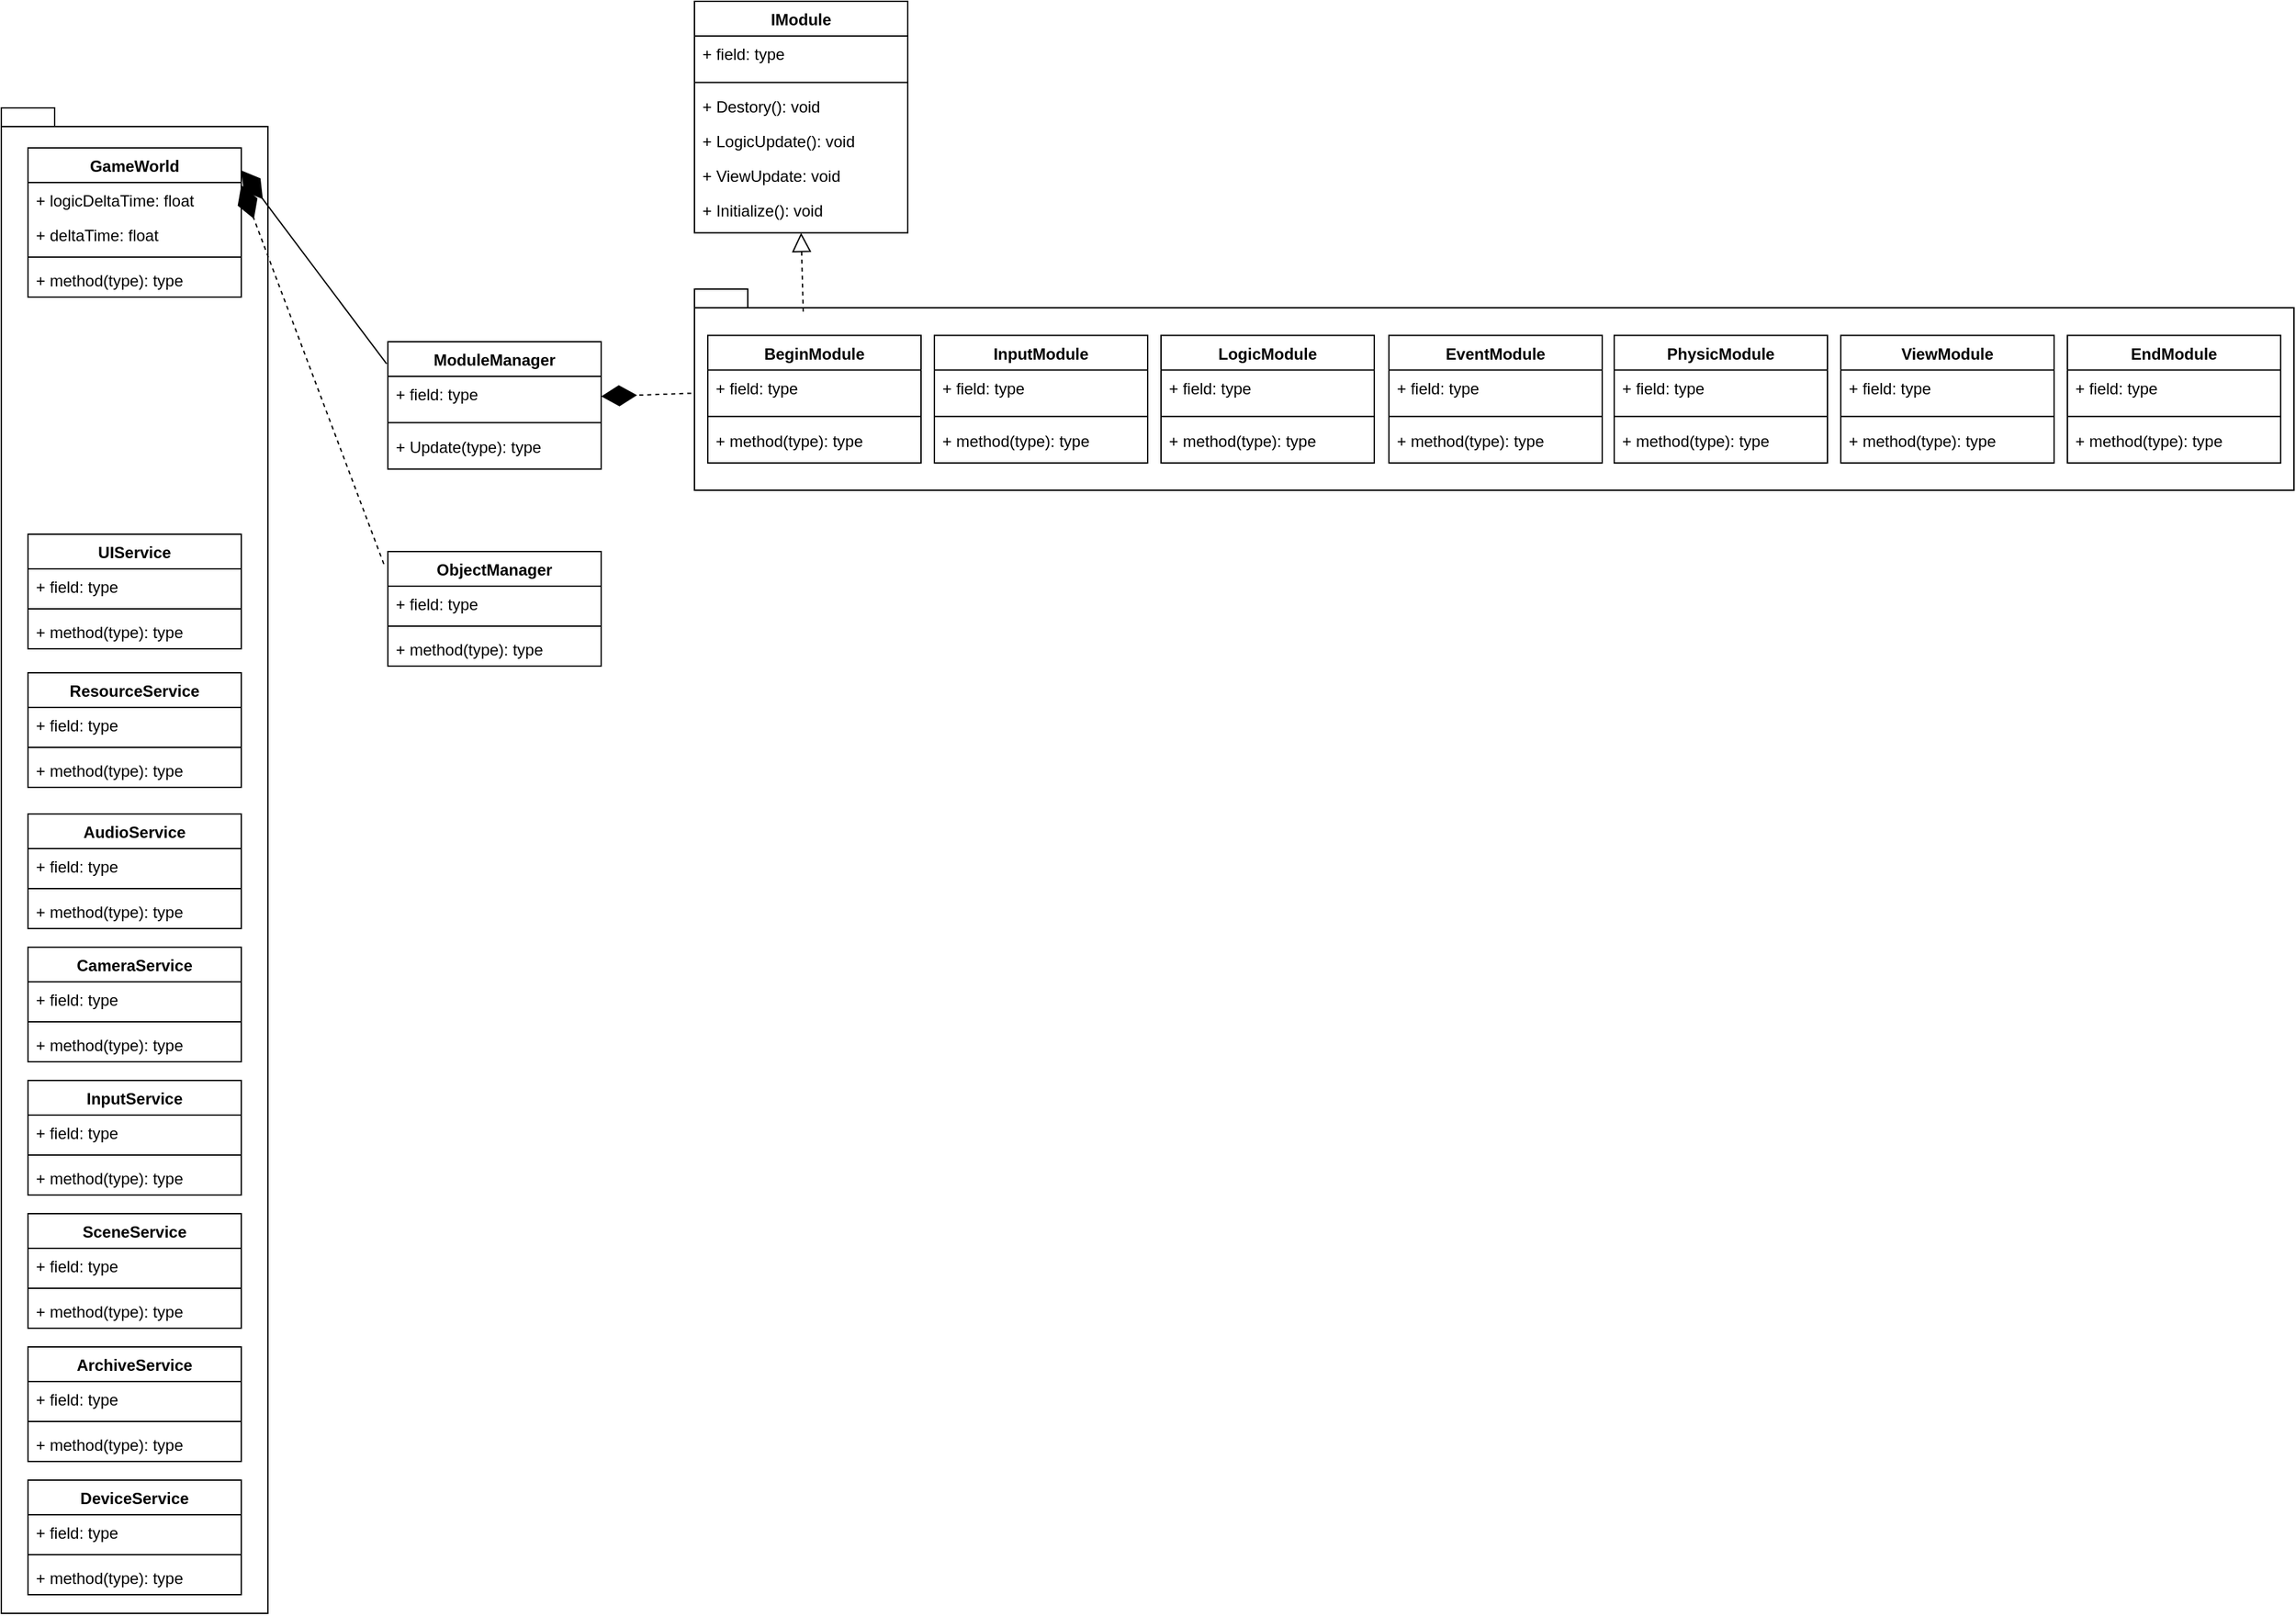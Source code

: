 <mxfile version="14.6.13" type="device"><diagram id="iEIHHadaB9n32EsoNuyt" name="GameWorld"><mxGraphModel dx="1673" dy="2136" grid="1" gridSize="10" guides="1" tooltips="1" connect="1" arrows="1" fold="1" page="1" pageScale="1" pageWidth="827" pageHeight="1169" math="0" shadow="0"><root><mxCell id="0"/><mxCell id="1" parent="0"/><mxCell id="Pd8Lm5WLm6WKQ14WI1pe-105" value="" style="shape=folder;fontStyle=1;spacingTop=10;tabWidth=40;tabHeight=14;tabPosition=left;html=1;" vertex="1" parent="1"><mxGeometry x="40" y="20" width="200" height="1130" as="geometry"/></mxCell><mxCell id="Pd8Lm5WLm6WKQ14WI1pe-8" value="GameWorld" style="swimlane;fontStyle=1;align=center;verticalAlign=top;childLayout=stackLayout;horizontal=1;startSize=26;horizontalStack=0;resizeParent=1;resizeParentMax=0;resizeLast=0;collapsible=1;marginBottom=0;" vertex="1" parent="1"><mxGeometry x="60" y="50" width="160" height="112" as="geometry"/></mxCell><mxCell id="Pd8Lm5WLm6WKQ14WI1pe-147" value="+ logicDeltaTime: float" style="text;strokeColor=none;fillColor=none;align=left;verticalAlign=top;spacingLeft=4;spacingRight=4;overflow=hidden;rotatable=0;points=[[0,0.5],[1,0.5]];portConstraint=eastwest;" vertex="1" parent="Pd8Lm5WLm6WKQ14WI1pe-8"><mxGeometry y="26" width="160" height="26" as="geometry"/></mxCell><mxCell id="Pd8Lm5WLm6WKQ14WI1pe-148" value="+ deltaTime: float" style="text;strokeColor=none;fillColor=none;align=left;verticalAlign=top;spacingLeft=4;spacingRight=4;overflow=hidden;rotatable=0;points=[[0,0.5],[1,0.5]];portConstraint=eastwest;" vertex="1" parent="Pd8Lm5WLm6WKQ14WI1pe-8"><mxGeometry y="52" width="160" height="26" as="geometry"/></mxCell><mxCell id="Pd8Lm5WLm6WKQ14WI1pe-10" value="" style="line;strokeWidth=1;fillColor=none;align=left;verticalAlign=middle;spacingTop=-1;spacingLeft=3;spacingRight=3;rotatable=0;labelPosition=right;points=[];portConstraint=eastwest;" vertex="1" parent="Pd8Lm5WLm6WKQ14WI1pe-8"><mxGeometry y="78" width="160" height="8" as="geometry"/></mxCell><mxCell id="Pd8Lm5WLm6WKQ14WI1pe-11" value="+ method(type): type" style="text;strokeColor=none;fillColor=none;align=left;verticalAlign=top;spacingLeft=4;spacingRight=4;overflow=hidden;rotatable=0;points=[[0,0.5],[1,0.5]];portConstraint=eastwest;" vertex="1" parent="Pd8Lm5WLm6WKQ14WI1pe-8"><mxGeometry y="86" width="160" height="26" as="geometry"/></mxCell><mxCell id="Pd8Lm5WLm6WKQ14WI1pe-23" value="" style="endArrow=diamondThin;endFill=1;endSize=24;html=1;entryX=1;entryY=0.151;entryDx=0;entryDy=0;exitX=-0.006;exitY=0.174;exitDx=0;exitDy=0;entryPerimeter=0;exitPerimeter=0;" edge="1" parent="1" source="Pd8Lm5WLm6WKQ14WI1pe-16" target="Pd8Lm5WLm6WKQ14WI1pe-8"><mxGeometry width="160" relative="1" as="geometry"><mxPoint x="365" y="240" as="sourcePoint"/><mxPoint x="525" y="240" as="targetPoint"/></mxGeometry></mxCell><mxCell id="Pd8Lm5WLm6WKQ14WI1pe-81" value="UIService" style="swimlane;fontStyle=1;align=center;verticalAlign=top;childLayout=stackLayout;horizontal=1;startSize=26;horizontalStack=0;resizeParent=1;resizeParentMax=0;resizeLast=0;collapsible=1;marginBottom=0;" vertex="1" parent="1"><mxGeometry x="60" y="340" width="160" height="86" as="geometry"/></mxCell><mxCell id="Pd8Lm5WLm6WKQ14WI1pe-82" value="+ field: type" style="text;strokeColor=none;fillColor=none;align=left;verticalAlign=top;spacingLeft=4;spacingRight=4;overflow=hidden;rotatable=0;points=[[0,0.5],[1,0.5]];portConstraint=eastwest;" vertex="1" parent="Pd8Lm5WLm6WKQ14WI1pe-81"><mxGeometry y="26" width="160" height="26" as="geometry"/></mxCell><mxCell id="Pd8Lm5WLm6WKQ14WI1pe-83" value="" style="line;strokeWidth=1;fillColor=none;align=left;verticalAlign=middle;spacingTop=-1;spacingLeft=3;spacingRight=3;rotatable=0;labelPosition=right;points=[];portConstraint=eastwest;" vertex="1" parent="Pd8Lm5WLm6WKQ14WI1pe-81"><mxGeometry y="52" width="160" height="8" as="geometry"/></mxCell><mxCell id="Pd8Lm5WLm6WKQ14WI1pe-84" value="+ method(type): type" style="text;strokeColor=none;fillColor=none;align=left;verticalAlign=top;spacingLeft=4;spacingRight=4;overflow=hidden;rotatable=0;points=[[0,0.5],[1,0.5]];portConstraint=eastwest;" vertex="1" parent="Pd8Lm5WLm6WKQ14WI1pe-81"><mxGeometry y="60" width="160" height="26" as="geometry"/></mxCell><mxCell id="Pd8Lm5WLm6WKQ14WI1pe-85" value="ResourceService" style="swimlane;fontStyle=1;align=center;verticalAlign=top;childLayout=stackLayout;horizontal=1;startSize=26;horizontalStack=0;resizeParent=1;resizeParentMax=0;resizeLast=0;collapsible=1;marginBottom=0;" vertex="1" parent="1"><mxGeometry x="60" y="444" width="160" height="86" as="geometry"/></mxCell><mxCell id="Pd8Lm5WLm6WKQ14WI1pe-86" value="+ field: type" style="text;strokeColor=none;fillColor=none;align=left;verticalAlign=top;spacingLeft=4;spacingRight=4;overflow=hidden;rotatable=0;points=[[0,0.5],[1,0.5]];portConstraint=eastwest;" vertex="1" parent="Pd8Lm5WLm6WKQ14WI1pe-85"><mxGeometry y="26" width="160" height="26" as="geometry"/></mxCell><mxCell id="Pd8Lm5WLm6WKQ14WI1pe-87" value="" style="line;strokeWidth=1;fillColor=none;align=left;verticalAlign=middle;spacingTop=-1;spacingLeft=3;spacingRight=3;rotatable=0;labelPosition=right;points=[];portConstraint=eastwest;" vertex="1" parent="Pd8Lm5WLm6WKQ14WI1pe-85"><mxGeometry y="52" width="160" height="8" as="geometry"/></mxCell><mxCell id="Pd8Lm5WLm6WKQ14WI1pe-88" value="+ method(type): type" style="text;strokeColor=none;fillColor=none;align=left;verticalAlign=top;spacingLeft=4;spacingRight=4;overflow=hidden;rotatable=0;points=[[0,0.5],[1,0.5]];portConstraint=eastwest;" vertex="1" parent="Pd8Lm5WLm6WKQ14WI1pe-85"><mxGeometry y="60" width="160" height="26" as="geometry"/></mxCell><mxCell id="Pd8Lm5WLm6WKQ14WI1pe-89" value="AudioService" style="swimlane;fontStyle=1;align=center;verticalAlign=top;childLayout=stackLayout;horizontal=1;startSize=26;horizontalStack=0;resizeParent=1;resizeParentMax=0;resizeLast=0;collapsible=1;marginBottom=0;" vertex="1" parent="1"><mxGeometry x="60" y="550" width="160" height="86" as="geometry"/></mxCell><mxCell id="Pd8Lm5WLm6WKQ14WI1pe-90" value="+ field: type" style="text;strokeColor=none;fillColor=none;align=left;verticalAlign=top;spacingLeft=4;spacingRight=4;overflow=hidden;rotatable=0;points=[[0,0.5],[1,0.5]];portConstraint=eastwest;" vertex="1" parent="Pd8Lm5WLm6WKQ14WI1pe-89"><mxGeometry y="26" width="160" height="26" as="geometry"/></mxCell><mxCell id="Pd8Lm5WLm6WKQ14WI1pe-91" value="" style="line;strokeWidth=1;fillColor=none;align=left;verticalAlign=middle;spacingTop=-1;spacingLeft=3;spacingRight=3;rotatable=0;labelPosition=right;points=[];portConstraint=eastwest;" vertex="1" parent="Pd8Lm5WLm6WKQ14WI1pe-89"><mxGeometry y="52" width="160" height="8" as="geometry"/></mxCell><mxCell id="Pd8Lm5WLm6WKQ14WI1pe-92" value="+ method(type): type" style="text;strokeColor=none;fillColor=none;align=left;verticalAlign=top;spacingLeft=4;spacingRight=4;overflow=hidden;rotatable=0;points=[[0,0.5],[1,0.5]];portConstraint=eastwest;" vertex="1" parent="Pd8Lm5WLm6WKQ14WI1pe-89"><mxGeometry y="60" width="160" height="26" as="geometry"/></mxCell><mxCell id="Pd8Lm5WLm6WKQ14WI1pe-93" value="CameraService" style="swimlane;fontStyle=1;align=center;verticalAlign=top;childLayout=stackLayout;horizontal=1;startSize=26;horizontalStack=0;resizeParent=1;resizeParentMax=0;resizeLast=0;collapsible=1;marginBottom=0;" vertex="1" parent="1"><mxGeometry x="60" y="650" width="160" height="86" as="geometry"/></mxCell><mxCell id="Pd8Lm5WLm6WKQ14WI1pe-94" value="+ field: type" style="text;strokeColor=none;fillColor=none;align=left;verticalAlign=top;spacingLeft=4;spacingRight=4;overflow=hidden;rotatable=0;points=[[0,0.5],[1,0.5]];portConstraint=eastwest;" vertex="1" parent="Pd8Lm5WLm6WKQ14WI1pe-93"><mxGeometry y="26" width="160" height="26" as="geometry"/></mxCell><mxCell id="Pd8Lm5WLm6WKQ14WI1pe-95" value="" style="line;strokeWidth=1;fillColor=none;align=left;verticalAlign=middle;spacingTop=-1;spacingLeft=3;spacingRight=3;rotatable=0;labelPosition=right;points=[];portConstraint=eastwest;" vertex="1" parent="Pd8Lm5WLm6WKQ14WI1pe-93"><mxGeometry y="52" width="160" height="8" as="geometry"/></mxCell><mxCell id="Pd8Lm5WLm6WKQ14WI1pe-96" value="+ method(type): type" style="text;strokeColor=none;fillColor=none;align=left;verticalAlign=top;spacingLeft=4;spacingRight=4;overflow=hidden;rotatable=0;points=[[0,0.5],[1,0.5]];portConstraint=eastwest;" vertex="1" parent="Pd8Lm5WLm6WKQ14WI1pe-93"><mxGeometry y="60" width="160" height="26" as="geometry"/></mxCell><mxCell id="Pd8Lm5WLm6WKQ14WI1pe-97" value="InputService" style="swimlane;fontStyle=1;align=center;verticalAlign=top;childLayout=stackLayout;horizontal=1;startSize=26;horizontalStack=0;resizeParent=1;resizeParentMax=0;resizeLast=0;collapsible=1;marginBottom=0;" vertex="1" parent="1"><mxGeometry x="60" y="750" width="160" height="86" as="geometry"/></mxCell><mxCell id="Pd8Lm5WLm6WKQ14WI1pe-98" value="+ field: type" style="text;strokeColor=none;fillColor=none;align=left;verticalAlign=top;spacingLeft=4;spacingRight=4;overflow=hidden;rotatable=0;points=[[0,0.5],[1,0.5]];portConstraint=eastwest;" vertex="1" parent="Pd8Lm5WLm6WKQ14WI1pe-97"><mxGeometry y="26" width="160" height="26" as="geometry"/></mxCell><mxCell id="Pd8Lm5WLm6WKQ14WI1pe-99" value="" style="line;strokeWidth=1;fillColor=none;align=left;verticalAlign=middle;spacingTop=-1;spacingLeft=3;spacingRight=3;rotatable=0;labelPosition=right;points=[];portConstraint=eastwest;" vertex="1" parent="Pd8Lm5WLm6WKQ14WI1pe-97"><mxGeometry y="52" width="160" height="8" as="geometry"/></mxCell><mxCell id="Pd8Lm5WLm6WKQ14WI1pe-100" value="+ method(type): type" style="text;strokeColor=none;fillColor=none;align=left;verticalAlign=top;spacingLeft=4;spacingRight=4;overflow=hidden;rotatable=0;points=[[0,0.5],[1,0.5]];portConstraint=eastwest;" vertex="1" parent="Pd8Lm5WLm6WKQ14WI1pe-97"><mxGeometry y="60" width="160" height="26" as="geometry"/></mxCell><mxCell id="Pd8Lm5WLm6WKQ14WI1pe-101" value="SceneService" style="swimlane;fontStyle=1;align=center;verticalAlign=top;childLayout=stackLayout;horizontal=1;startSize=26;horizontalStack=0;resizeParent=1;resizeParentMax=0;resizeLast=0;collapsible=1;marginBottom=0;" vertex="1" parent="1"><mxGeometry x="60" y="850" width="160" height="86" as="geometry"/></mxCell><mxCell id="Pd8Lm5WLm6WKQ14WI1pe-102" value="+ field: type" style="text;strokeColor=none;fillColor=none;align=left;verticalAlign=top;spacingLeft=4;spacingRight=4;overflow=hidden;rotatable=0;points=[[0,0.5],[1,0.5]];portConstraint=eastwest;" vertex="1" parent="Pd8Lm5WLm6WKQ14WI1pe-101"><mxGeometry y="26" width="160" height="26" as="geometry"/></mxCell><mxCell id="Pd8Lm5WLm6WKQ14WI1pe-103" value="" style="line;strokeWidth=1;fillColor=none;align=left;verticalAlign=middle;spacingTop=-1;spacingLeft=3;spacingRight=3;rotatable=0;labelPosition=right;points=[];portConstraint=eastwest;" vertex="1" parent="Pd8Lm5WLm6WKQ14WI1pe-101"><mxGeometry y="52" width="160" height="8" as="geometry"/></mxCell><mxCell id="Pd8Lm5WLm6WKQ14WI1pe-104" value="+ method(type): type" style="text;strokeColor=none;fillColor=none;align=left;verticalAlign=top;spacingLeft=4;spacingRight=4;overflow=hidden;rotatable=0;points=[[0,0.5],[1,0.5]];portConstraint=eastwest;" vertex="1" parent="Pd8Lm5WLm6WKQ14WI1pe-101"><mxGeometry y="60" width="160" height="26" as="geometry"/></mxCell><mxCell id="Pd8Lm5WLm6WKQ14WI1pe-106" value="ArchiveService" style="swimlane;fontStyle=1;align=center;verticalAlign=top;childLayout=stackLayout;horizontal=1;startSize=26;horizontalStack=0;resizeParent=1;resizeParentMax=0;resizeLast=0;collapsible=1;marginBottom=0;" vertex="1" parent="1"><mxGeometry x="60" y="950" width="160" height="86" as="geometry"/></mxCell><mxCell id="Pd8Lm5WLm6WKQ14WI1pe-107" value="+ field: type" style="text;strokeColor=none;fillColor=none;align=left;verticalAlign=top;spacingLeft=4;spacingRight=4;overflow=hidden;rotatable=0;points=[[0,0.5],[1,0.5]];portConstraint=eastwest;" vertex="1" parent="Pd8Lm5WLm6WKQ14WI1pe-106"><mxGeometry y="26" width="160" height="26" as="geometry"/></mxCell><mxCell id="Pd8Lm5WLm6WKQ14WI1pe-108" value="" style="line;strokeWidth=1;fillColor=none;align=left;verticalAlign=middle;spacingTop=-1;spacingLeft=3;spacingRight=3;rotatable=0;labelPosition=right;points=[];portConstraint=eastwest;" vertex="1" parent="Pd8Lm5WLm6WKQ14WI1pe-106"><mxGeometry y="52" width="160" height="8" as="geometry"/></mxCell><mxCell id="Pd8Lm5WLm6WKQ14WI1pe-109" value="+ method(type): type" style="text;strokeColor=none;fillColor=none;align=left;verticalAlign=top;spacingLeft=4;spacingRight=4;overflow=hidden;rotatable=0;points=[[0,0.5],[1,0.5]];portConstraint=eastwest;" vertex="1" parent="Pd8Lm5WLm6WKQ14WI1pe-106"><mxGeometry y="60" width="160" height="26" as="geometry"/></mxCell><mxCell id="Pd8Lm5WLm6WKQ14WI1pe-110" value="DeviceService" style="swimlane;fontStyle=1;align=center;verticalAlign=top;childLayout=stackLayout;horizontal=1;startSize=26;horizontalStack=0;resizeParent=1;resizeParentMax=0;resizeLast=0;collapsible=1;marginBottom=0;" vertex="1" parent="1"><mxGeometry x="60" y="1050" width="160" height="86" as="geometry"/></mxCell><mxCell id="Pd8Lm5WLm6WKQ14WI1pe-111" value="+ field: type" style="text;strokeColor=none;fillColor=none;align=left;verticalAlign=top;spacingLeft=4;spacingRight=4;overflow=hidden;rotatable=0;points=[[0,0.5],[1,0.5]];portConstraint=eastwest;" vertex="1" parent="Pd8Lm5WLm6WKQ14WI1pe-110"><mxGeometry y="26" width="160" height="26" as="geometry"/></mxCell><mxCell id="Pd8Lm5WLm6WKQ14WI1pe-112" value="" style="line;strokeWidth=1;fillColor=none;align=left;verticalAlign=middle;spacingTop=-1;spacingLeft=3;spacingRight=3;rotatable=0;labelPosition=right;points=[];portConstraint=eastwest;" vertex="1" parent="Pd8Lm5WLm6WKQ14WI1pe-110"><mxGeometry y="52" width="160" height="8" as="geometry"/></mxCell><mxCell id="Pd8Lm5WLm6WKQ14WI1pe-113" value="+ method(type): type" style="text;strokeColor=none;fillColor=none;align=left;verticalAlign=top;spacingLeft=4;spacingRight=4;overflow=hidden;rotatable=0;points=[[0,0.5],[1,0.5]];portConstraint=eastwest;" vertex="1" parent="Pd8Lm5WLm6WKQ14WI1pe-110"><mxGeometry y="60" width="160" height="26" as="geometry"/></mxCell><mxCell id="Pd8Lm5WLm6WKQ14WI1pe-133" value="" style="group" vertex="1" connectable="0" parent="1"><mxGeometry x="330" y="20" width="1430" height="287" as="geometry"/></mxCell><mxCell id="Pd8Lm5WLm6WKQ14WI1pe-16" value="ModuleManager" style="swimlane;fontStyle=1;align=center;verticalAlign=top;childLayout=stackLayout;horizontal=1;startSize=26;horizontalStack=0;resizeParent=1;resizeParentMax=0;resizeLast=0;collapsible=1;marginBottom=0;" vertex="1" parent="Pd8Lm5WLm6WKQ14WI1pe-133"><mxGeometry y="175.453" width="160" height="95.717" as="geometry"/></mxCell><mxCell id="Pd8Lm5WLm6WKQ14WI1pe-17" value="+ field: type" style="text;strokeColor=none;fillColor=none;align=left;verticalAlign=top;spacingLeft=4;spacingRight=4;overflow=hidden;rotatable=0;points=[[0,0.5],[1,0.5]];portConstraint=eastwest;" vertex="1" parent="Pd8Lm5WLm6WKQ14WI1pe-16"><mxGeometry y="26" width="160" height="30.211" as="geometry"/></mxCell><mxCell id="Pd8Lm5WLm6WKQ14WI1pe-18" value="" style="line;strokeWidth=1;fillColor=none;align=left;verticalAlign=middle;spacingTop=-1;spacingLeft=3;spacingRight=3;rotatable=0;labelPosition=right;points=[];portConstraint=eastwest;" vertex="1" parent="Pd8Lm5WLm6WKQ14WI1pe-16"><mxGeometry y="56.211" width="160" height="9.296" as="geometry"/></mxCell><mxCell id="Pd8Lm5WLm6WKQ14WI1pe-19" value="+ Update(type): type" style="text;strokeColor=none;fillColor=none;align=left;verticalAlign=top;spacingLeft=4;spacingRight=4;overflow=hidden;rotatable=0;points=[[0,0.5],[1,0.5]];portConstraint=eastwest;" vertex="1" parent="Pd8Lm5WLm6WKQ14WI1pe-16"><mxGeometry y="65.506" width="160" height="30.211" as="geometry"/></mxCell><mxCell id="Pd8Lm5WLm6WKQ14WI1pe-131" value="" style="group" vertex="1" connectable="0" parent="Pd8Lm5WLm6WKQ14WI1pe-133"><mxGeometry x="230" width="1200" height="287" as="geometry"/></mxCell><mxCell id="Pd8Lm5WLm6WKQ14WI1pe-72" value="" style="shape=folder;fontStyle=1;spacingTop=10;tabWidth=40;tabHeight=14;tabPosition=left;html=1;" vertex="1" parent="Pd8Lm5WLm6WKQ14WI1pe-131"><mxGeometry y="135.947" width="1200" height="151.053" as="geometry"/></mxCell><mxCell id="Pd8Lm5WLm6WKQ14WI1pe-36" value="LogicModule" style="swimlane;fontStyle=1;align=center;verticalAlign=top;childLayout=stackLayout;horizontal=1;startSize=26;horizontalStack=0;resizeParent=1;resizeParentMax=0;resizeLast=0;collapsible=1;marginBottom=0;" vertex="1" parent="Pd8Lm5WLm6WKQ14WI1pe-131"><mxGeometry x="350" y="170.806" width="160" height="95.717" as="geometry"/></mxCell><mxCell id="Pd8Lm5WLm6WKQ14WI1pe-37" value="+ field: type" style="text;strokeColor=none;fillColor=none;align=left;verticalAlign=top;spacingLeft=4;spacingRight=4;overflow=hidden;rotatable=0;points=[[0,0.5],[1,0.5]];portConstraint=eastwest;" vertex="1" parent="Pd8Lm5WLm6WKQ14WI1pe-36"><mxGeometry y="26" width="160" height="30.211" as="geometry"/></mxCell><mxCell id="Pd8Lm5WLm6WKQ14WI1pe-38" value="" style="line;strokeWidth=1;fillColor=none;align=left;verticalAlign=middle;spacingTop=-1;spacingLeft=3;spacingRight=3;rotatable=0;labelPosition=right;points=[];portConstraint=eastwest;" vertex="1" parent="Pd8Lm5WLm6WKQ14WI1pe-36"><mxGeometry y="56.211" width="160" height="9.296" as="geometry"/></mxCell><mxCell id="Pd8Lm5WLm6WKQ14WI1pe-39" value="+ method(type): type" style="text;strokeColor=none;fillColor=none;align=left;verticalAlign=top;spacingLeft=4;spacingRight=4;overflow=hidden;rotatable=0;points=[[0,0.5],[1,0.5]];portConstraint=eastwest;" vertex="1" parent="Pd8Lm5WLm6WKQ14WI1pe-36"><mxGeometry y="65.506" width="160" height="30.211" as="geometry"/></mxCell><mxCell id="Pd8Lm5WLm6WKQ14WI1pe-40" value="InputModule" style="swimlane;fontStyle=1;align=center;verticalAlign=top;childLayout=stackLayout;horizontal=1;startSize=26;horizontalStack=0;resizeParent=1;resizeParentMax=0;resizeLast=0;collapsible=1;marginBottom=0;" vertex="1" parent="Pd8Lm5WLm6WKQ14WI1pe-131"><mxGeometry x="180" y="170.806" width="160" height="95.717" as="geometry"/></mxCell><mxCell id="Pd8Lm5WLm6WKQ14WI1pe-41" value="+ field: type" style="text;strokeColor=none;fillColor=none;align=left;verticalAlign=top;spacingLeft=4;spacingRight=4;overflow=hidden;rotatable=0;points=[[0,0.5],[1,0.5]];portConstraint=eastwest;" vertex="1" parent="Pd8Lm5WLm6WKQ14WI1pe-40"><mxGeometry y="26" width="160" height="30.211" as="geometry"/></mxCell><mxCell id="Pd8Lm5WLm6WKQ14WI1pe-42" value="" style="line;strokeWidth=1;fillColor=none;align=left;verticalAlign=middle;spacingTop=-1;spacingLeft=3;spacingRight=3;rotatable=0;labelPosition=right;points=[];portConstraint=eastwest;" vertex="1" parent="Pd8Lm5WLm6WKQ14WI1pe-40"><mxGeometry y="56.211" width="160" height="9.296" as="geometry"/></mxCell><mxCell id="Pd8Lm5WLm6WKQ14WI1pe-43" value="+ method(type): type" style="text;strokeColor=none;fillColor=none;align=left;verticalAlign=top;spacingLeft=4;spacingRight=4;overflow=hidden;rotatable=0;points=[[0,0.5],[1,0.5]];portConstraint=eastwest;" vertex="1" parent="Pd8Lm5WLm6WKQ14WI1pe-40"><mxGeometry y="65.506" width="160" height="30.211" as="geometry"/></mxCell><mxCell id="Pd8Lm5WLm6WKQ14WI1pe-44" value="EventModule" style="swimlane;fontStyle=1;align=center;verticalAlign=top;childLayout=stackLayout;horizontal=1;startSize=26;horizontalStack=0;resizeParent=1;resizeParentMax=0;resizeLast=0;collapsible=1;marginBottom=0;" vertex="1" parent="Pd8Lm5WLm6WKQ14WI1pe-131"><mxGeometry x="521" y="170.806" width="160" height="95.717" as="geometry"/></mxCell><mxCell id="Pd8Lm5WLm6WKQ14WI1pe-45" value="+ field: type" style="text;strokeColor=none;fillColor=none;align=left;verticalAlign=top;spacingLeft=4;spacingRight=4;overflow=hidden;rotatable=0;points=[[0,0.5],[1,0.5]];portConstraint=eastwest;" vertex="1" parent="Pd8Lm5WLm6WKQ14WI1pe-44"><mxGeometry y="26" width="160" height="30.211" as="geometry"/></mxCell><mxCell id="Pd8Lm5WLm6WKQ14WI1pe-46" value="" style="line;strokeWidth=1;fillColor=none;align=left;verticalAlign=middle;spacingTop=-1;spacingLeft=3;spacingRight=3;rotatable=0;labelPosition=right;points=[];portConstraint=eastwest;" vertex="1" parent="Pd8Lm5WLm6WKQ14WI1pe-44"><mxGeometry y="56.211" width="160" height="9.296" as="geometry"/></mxCell><mxCell id="Pd8Lm5WLm6WKQ14WI1pe-47" value="+ method(type): type" style="text;strokeColor=none;fillColor=none;align=left;verticalAlign=top;spacingLeft=4;spacingRight=4;overflow=hidden;rotatable=0;points=[[0,0.5],[1,0.5]];portConstraint=eastwest;" vertex="1" parent="Pd8Lm5WLm6WKQ14WI1pe-44"><mxGeometry y="65.506" width="160" height="30.211" as="geometry"/></mxCell><mxCell id="Pd8Lm5WLm6WKQ14WI1pe-48" value="ViewModule" style="swimlane;fontStyle=1;align=center;verticalAlign=top;childLayout=stackLayout;horizontal=1;startSize=26;horizontalStack=0;resizeParent=1;resizeParentMax=0;resizeLast=0;collapsible=1;marginBottom=0;" vertex="1" parent="Pd8Lm5WLm6WKQ14WI1pe-131"><mxGeometry x="860" y="170.806" width="160" height="95.717" as="geometry"/></mxCell><mxCell id="Pd8Lm5WLm6WKQ14WI1pe-49" value="+ field: type" style="text;strokeColor=none;fillColor=none;align=left;verticalAlign=top;spacingLeft=4;spacingRight=4;overflow=hidden;rotatable=0;points=[[0,0.5],[1,0.5]];portConstraint=eastwest;" vertex="1" parent="Pd8Lm5WLm6WKQ14WI1pe-48"><mxGeometry y="26" width="160" height="30.211" as="geometry"/></mxCell><mxCell id="Pd8Lm5WLm6WKQ14WI1pe-50" value="" style="line;strokeWidth=1;fillColor=none;align=left;verticalAlign=middle;spacingTop=-1;spacingLeft=3;spacingRight=3;rotatable=0;labelPosition=right;points=[];portConstraint=eastwest;" vertex="1" parent="Pd8Lm5WLm6WKQ14WI1pe-48"><mxGeometry y="56.211" width="160" height="9.296" as="geometry"/></mxCell><mxCell id="Pd8Lm5WLm6WKQ14WI1pe-51" value="+ method(type): type" style="text;strokeColor=none;fillColor=none;align=left;verticalAlign=top;spacingLeft=4;spacingRight=4;overflow=hidden;rotatable=0;points=[[0,0.5],[1,0.5]];portConstraint=eastwest;" vertex="1" parent="Pd8Lm5WLm6WKQ14WI1pe-48"><mxGeometry y="65.506" width="160" height="30.211" as="geometry"/></mxCell><mxCell id="Pd8Lm5WLm6WKQ14WI1pe-52" value="PhysicModule" style="swimlane;fontStyle=1;align=center;verticalAlign=top;childLayout=stackLayout;horizontal=1;startSize=26;horizontalStack=0;resizeParent=1;resizeParentMax=0;resizeLast=0;collapsible=1;marginBottom=0;" vertex="1" parent="Pd8Lm5WLm6WKQ14WI1pe-131"><mxGeometry x="690" y="170.806" width="160" height="95.717" as="geometry"/></mxCell><mxCell id="Pd8Lm5WLm6WKQ14WI1pe-53" value="+ field: type" style="text;strokeColor=none;fillColor=none;align=left;verticalAlign=top;spacingLeft=4;spacingRight=4;overflow=hidden;rotatable=0;points=[[0,0.5],[1,0.5]];portConstraint=eastwest;" vertex="1" parent="Pd8Lm5WLm6WKQ14WI1pe-52"><mxGeometry y="26" width="160" height="30.211" as="geometry"/></mxCell><mxCell id="Pd8Lm5WLm6WKQ14WI1pe-54" value="" style="line;strokeWidth=1;fillColor=none;align=left;verticalAlign=middle;spacingTop=-1;spacingLeft=3;spacingRight=3;rotatable=0;labelPosition=right;points=[];portConstraint=eastwest;" vertex="1" parent="Pd8Lm5WLm6WKQ14WI1pe-52"><mxGeometry y="56.211" width="160" height="9.296" as="geometry"/></mxCell><mxCell id="Pd8Lm5WLm6WKQ14WI1pe-55" value="+ method(type): type" style="text;strokeColor=none;fillColor=none;align=left;verticalAlign=top;spacingLeft=4;spacingRight=4;overflow=hidden;rotatable=0;points=[[0,0.5],[1,0.5]];portConstraint=eastwest;" vertex="1" parent="Pd8Lm5WLm6WKQ14WI1pe-52"><mxGeometry y="65.506" width="160" height="30.211" as="geometry"/></mxCell><mxCell id="Pd8Lm5WLm6WKQ14WI1pe-122" value="BeginModule" style="swimlane;fontStyle=1;align=center;verticalAlign=top;childLayout=stackLayout;horizontal=1;startSize=26;horizontalStack=0;resizeParent=1;resizeParentMax=0;resizeLast=0;collapsible=1;marginBottom=0;" vertex="1" parent="Pd8Lm5WLm6WKQ14WI1pe-131"><mxGeometry x="10" y="170.806" width="160" height="95.717" as="geometry"/></mxCell><mxCell id="Pd8Lm5WLm6WKQ14WI1pe-123" value="+ field: type" style="text;strokeColor=none;fillColor=none;align=left;verticalAlign=top;spacingLeft=4;spacingRight=4;overflow=hidden;rotatable=0;points=[[0,0.5],[1,0.5]];portConstraint=eastwest;" vertex="1" parent="Pd8Lm5WLm6WKQ14WI1pe-122"><mxGeometry y="26" width="160" height="30.211" as="geometry"/></mxCell><mxCell id="Pd8Lm5WLm6WKQ14WI1pe-124" value="" style="line;strokeWidth=1;fillColor=none;align=left;verticalAlign=middle;spacingTop=-1;spacingLeft=3;spacingRight=3;rotatable=0;labelPosition=right;points=[];portConstraint=eastwest;" vertex="1" parent="Pd8Lm5WLm6WKQ14WI1pe-122"><mxGeometry y="56.211" width="160" height="9.296" as="geometry"/></mxCell><mxCell id="Pd8Lm5WLm6WKQ14WI1pe-125" value="+ method(type): type" style="text;strokeColor=none;fillColor=none;align=left;verticalAlign=top;spacingLeft=4;spacingRight=4;overflow=hidden;rotatable=0;points=[[0,0.5],[1,0.5]];portConstraint=eastwest;" vertex="1" parent="Pd8Lm5WLm6WKQ14WI1pe-122"><mxGeometry y="65.506" width="160" height="30.211" as="geometry"/></mxCell><mxCell id="Pd8Lm5WLm6WKQ14WI1pe-127" value="EndModule" style="swimlane;fontStyle=1;align=center;verticalAlign=top;childLayout=stackLayout;horizontal=1;startSize=26;horizontalStack=0;resizeParent=1;resizeParentMax=0;resizeLast=0;collapsible=1;marginBottom=0;" vertex="1" parent="Pd8Lm5WLm6WKQ14WI1pe-131"><mxGeometry x="1030" y="170.806" width="160" height="95.717" as="geometry"/></mxCell><mxCell id="Pd8Lm5WLm6WKQ14WI1pe-128" value="+ field: type" style="text;strokeColor=none;fillColor=none;align=left;verticalAlign=top;spacingLeft=4;spacingRight=4;overflow=hidden;rotatable=0;points=[[0,0.5],[1,0.5]];portConstraint=eastwest;" vertex="1" parent="Pd8Lm5WLm6WKQ14WI1pe-127"><mxGeometry y="26" width="160" height="30.211" as="geometry"/></mxCell><mxCell id="Pd8Lm5WLm6WKQ14WI1pe-129" value="" style="line;strokeWidth=1;fillColor=none;align=left;verticalAlign=middle;spacingTop=-1;spacingLeft=3;spacingRight=3;rotatable=0;labelPosition=right;points=[];portConstraint=eastwest;" vertex="1" parent="Pd8Lm5WLm6WKQ14WI1pe-127"><mxGeometry y="56.211" width="160" height="9.296" as="geometry"/></mxCell><mxCell id="Pd8Lm5WLm6WKQ14WI1pe-130" value="+ method(type): type" style="text;strokeColor=none;fillColor=none;align=left;verticalAlign=top;spacingLeft=4;spacingRight=4;overflow=hidden;rotatable=0;points=[[0,0.5],[1,0.5]];portConstraint=eastwest;" vertex="1" parent="Pd8Lm5WLm6WKQ14WI1pe-127"><mxGeometry y="65.506" width="160" height="30.211" as="geometry"/></mxCell><mxCell id="Pd8Lm5WLm6WKQ14WI1pe-79" value="" style="endArrow=diamondThin;endFill=1;endSize=24;html=1;dashed=1;exitX=-0.002;exitY=0.518;exitDx=0;exitDy=0;exitPerimeter=0;entryX=1;entryY=0.5;entryDx=0;entryDy=0;" edge="1" parent="Pd8Lm5WLm6WKQ14WI1pe-133" source="Pd8Lm5WLm6WKQ14WI1pe-72" target="Pd8Lm5WLm6WKQ14WI1pe-17"><mxGeometry width="160" relative="1" as="geometry"><mxPoint x="560" y="302.105" as="sourcePoint"/><mxPoint x="720" y="302.105" as="targetPoint"/></mxGeometry></mxCell><mxCell id="Pd8Lm5WLm6WKQ14WI1pe-138" value="ObjectManager" style="swimlane;fontStyle=1;align=center;verticalAlign=top;childLayout=stackLayout;horizontal=1;startSize=26;horizontalStack=0;resizeParent=1;resizeParentMax=0;resizeLast=0;collapsible=1;marginBottom=0;" vertex="1" parent="1"><mxGeometry x="330" y="353" width="160" height="86" as="geometry"/></mxCell><mxCell id="Pd8Lm5WLm6WKQ14WI1pe-139" value="+ field: type" style="text;strokeColor=none;fillColor=none;align=left;verticalAlign=top;spacingLeft=4;spacingRight=4;overflow=hidden;rotatable=0;points=[[0,0.5],[1,0.5]];portConstraint=eastwest;" vertex="1" parent="Pd8Lm5WLm6WKQ14WI1pe-138"><mxGeometry y="26" width="160" height="26" as="geometry"/></mxCell><mxCell id="Pd8Lm5WLm6WKQ14WI1pe-140" value="" style="line;strokeWidth=1;fillColor=none;align=left;verticalAlign=middle;spacingTop=-1;spacingLeft=3;spacingRight=3;rotatable=0;labelPosition=right;points=[];portConstraint=eastwest;" vertex="1" parent="Pd8Lm5WLm6WKQ14WI1pe-138"><mxGeometry y="52" width="160" height="8" as="geometry"/></mxCell><mxCell id="Pd8Lm5WLm6WKQ14WI1pe-141" value="+ method(type): type" style="text;strokeColor=none;fillColor=none;align=left;verticalAlign=top;spacingLeft=4;spacingRight=4;overflow=hidden;rotatable=0;points=[[0,0.5],[1,0.5]];portConstraint=eastwest;" vertex="1" parent="Pd8Lm5WLm6WKQ14WI1pe-138"><mxGeometry y="60" width="160" height="26" as="geometry"/></mxCell><mxCell id="Pd8Lm5WLm6WKQ14WI1pe-142" value="" style="endArrow=diamondThin;endFill=1;endSize=24;html=1;dashed=1;exitX=-0.019;exitY=0.109;exitDx=0;exitDy=0;exitPerimeter=0;entryX=1;entryY=0.25;entryDx=0;entryDy=0;" edge="1" parent="1" source="Pd8Lm5WLm6WKQ14WI1pe-138" target="Pd8Lm5WLm6WKQ14WI1pe-8"><mxGeometry width="160" relative="1" as="geometry"><mxPoint x="110" y="52" as="sourcePoint"/><mxPoint x="230" y="732" as="targetPoint"/></mxGeometry></mxCell><mxCell id="Pd8Lm5WLm6WKQ14WI1pe-32" value="IModule" style="swimlane;fontStyle=1;align=center;verticalAlign=top;childLayout=stackLayout;horizontal=1;startSize=26;horizontalStack=0;resizeParent=1;resizeParentMax=0;resizeLast=0;collapsible=1;marginBottom=0;" vertex="1" parent="1"><mxGeometry x="560" y="-59.998" width="160" height="173.717" as="geometry"/></mxCell><mxCell id="Pd8Lm5WLm6WKQ14WI1pe-33" value="+ field: type" style="text;strokeColor=none;fillColor=none;align=left;verticalAlign=top;spacingLeft=4;spacingRight=4;overflow=hidden;rotatable=0;points=[[0,0.5],[1,0.5]];portConstraint=eastwest;" vertex="1" parent="Pd8Lm5WLm6WKQ14WI1pe-32"><mxGeometry y="26" width="160" height="30.211" as="geometry"/></mxCell><mxCell id="Pd8Lm5WLm6WKQ14WI1pe-34" value="" style="line;strokeWidth=1;fillColor=none;align=left;verticalAlign=middle;spacingTop=-1;spacingLeft=3;spacingRight=3;rotatable=0;labelPosition=right;points=[];portConstraint=eastwest;" vertex="1" parent="Pd8Lm5WLm6WKQ14WI1pe-32"><mxGeometry y="56.211" width="160" height="9.296" as="geometry"/></mxCell><mxCell id="Pd8Lm5WLm6WKQ14WI1pe-144" value="+ Destory(): void" style="text;strokeColor=none;fillColor=none;align=left;verticalAlign=top;spacingLeft=4;spacingRight=4;overflow=hidden;rotatable=0;points=[[0,0.5],[1,0.5]];portConstraint=eastwest;" vertex="1" parent="Pd8Lm5WLm6WKQ14WI1pe-32"><mxGeometry y="65.506" width="160" height="26" as="geometry"/></mxCell><mxCell id="Pd8Lm5WLm6WKQ14WI1pe-145" value="+ LogicUpdate(): void" style="text;strokeColor=none;fillColor=none;align=left;verticalAlign=top;spacingLeft=4;spacingRight=4;overflow=hidden;rotatable=0;points=[[0,0.5],[1,0.5]];portConstraint=eastwest;" vertex="1" parent="Pd8Lm5WLm6WKQ14WI1pe-32"><mxGeometry y="91.506" width="160" height="26" as="geometry"/></mxCell><mxCell id="Pd8Lm5WLm6WKQ14WI1pe-146" value="+ ViewUpdate: void" style="text;strokeColor=none;fillColor=none;align=left;verticalAlign=top;spacingLeft=4;spacingRight=4;overflow=hidden;rotatable=0;points=[[0,0.5],[1,0.5]];portConstraint=eastwest;" vertex="1" parent="Pd8Lm5WLm6WKQ14WI1pe-32"><mxGeometry y="117.506" width="160" height="26" as="geometry"/></mxCell><mxCell id="Pd8Lm5WLm6WKQ14WI1pe-143" value="+ Initialize(): void" style="text;strokeColor=none;fillColor=none;align=left;verticalAlign=top;spacingLeft=4;spacingRight=4;overflow=hidden;rotatable=0;points=[[0,0.5],[1,0.5]];portConstraint=eastwest;" vertex="1" parent="Pd8Lm5WLm6WKQ14WI1pe-32"><mxGeometry y="143.506" width="160" height="30.211" as="geometry"/></mxCell><mxCell id="Pd8Lm5WLm6WKQ14WI1pe-80" value="" style="endArrow=block;dashed=1;endFill=0;endSize=12;html=1;entryX=0.5;entryY=1;entryDx=0;entryDy=0;exitX=0.068;exitY=0.112;exitDx=0;exitDy=0;exitPerimeter=0;" edge="1" parent="1" source="Pd8Lm5WLm6WKQ14WI1pe-72" target="Pd8Lm5WLm6WKQ14WI1pe-32"><mxGeometry width="160" relative="1" as="geometry"><mxPoint x="630" y="399.955" as="sourcePoint"/><mxPoint x="790" y="399.955" as="targetPoint"/></mxGeometry></mxCell></root></mxGraphModel></diagram></mxfile>